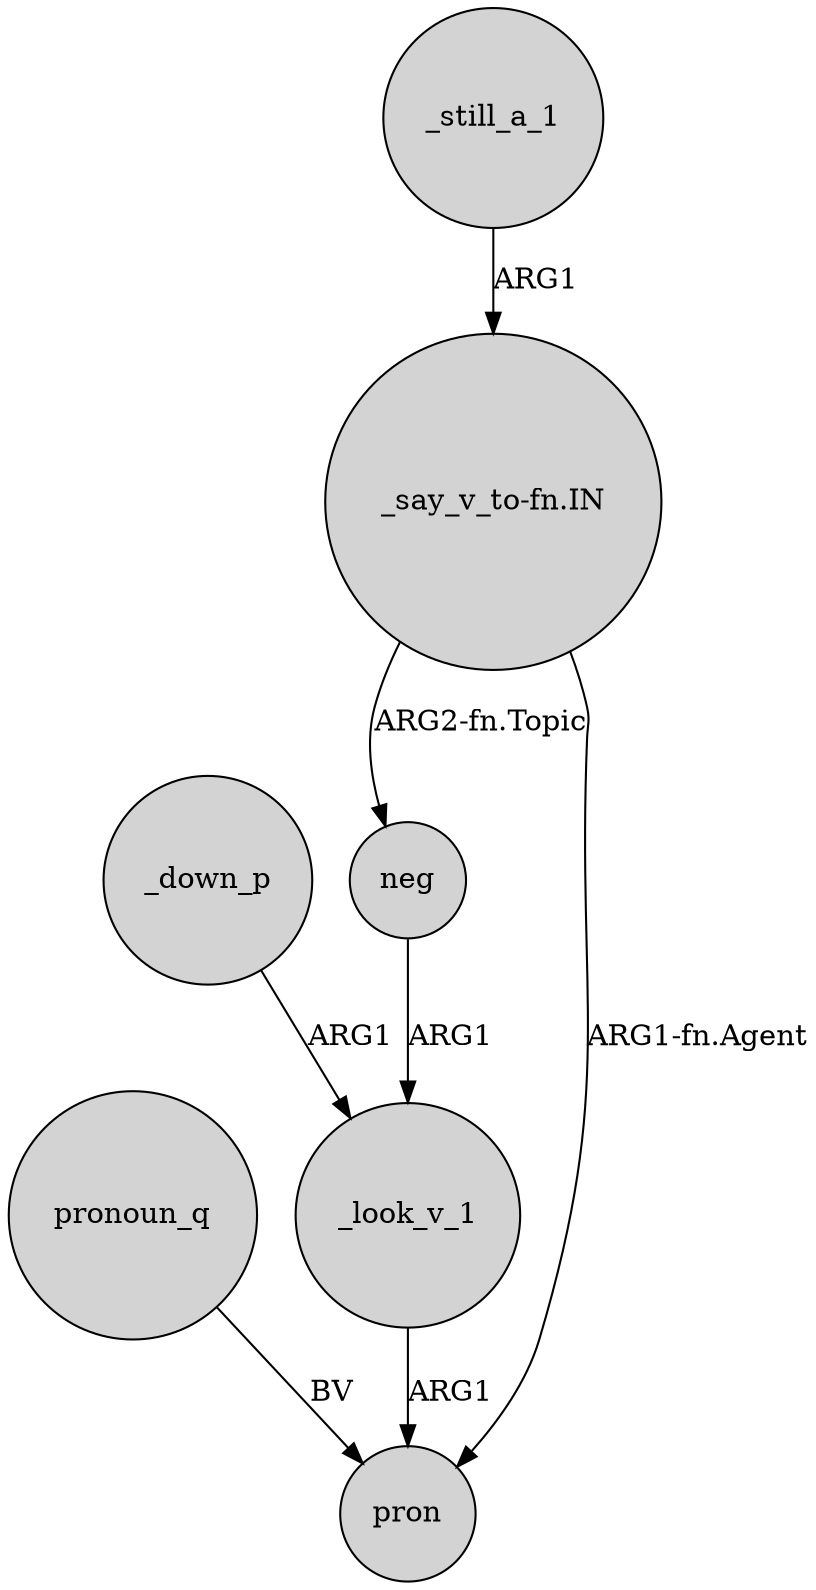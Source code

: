 digraph {
	node [shape=circle style=filled]
	"_say_v_to-fn.IN" -> neg [label="ARG2-fn.Topic"]
	_down_p -> _look_v_1 [label=ARG1]
	_look_v_1 -> pron [label=ARG1]
	neg -> _look_v_1 [label=ARG1]
	_still_a_1 -> "_say_v_to-fn.IN" [label=ARG1]
	"_say_v_to-fn.IN" -> pron [label="ARG1-fn.Agent"]
	pronoun_q -> pron [label=BV]
}
